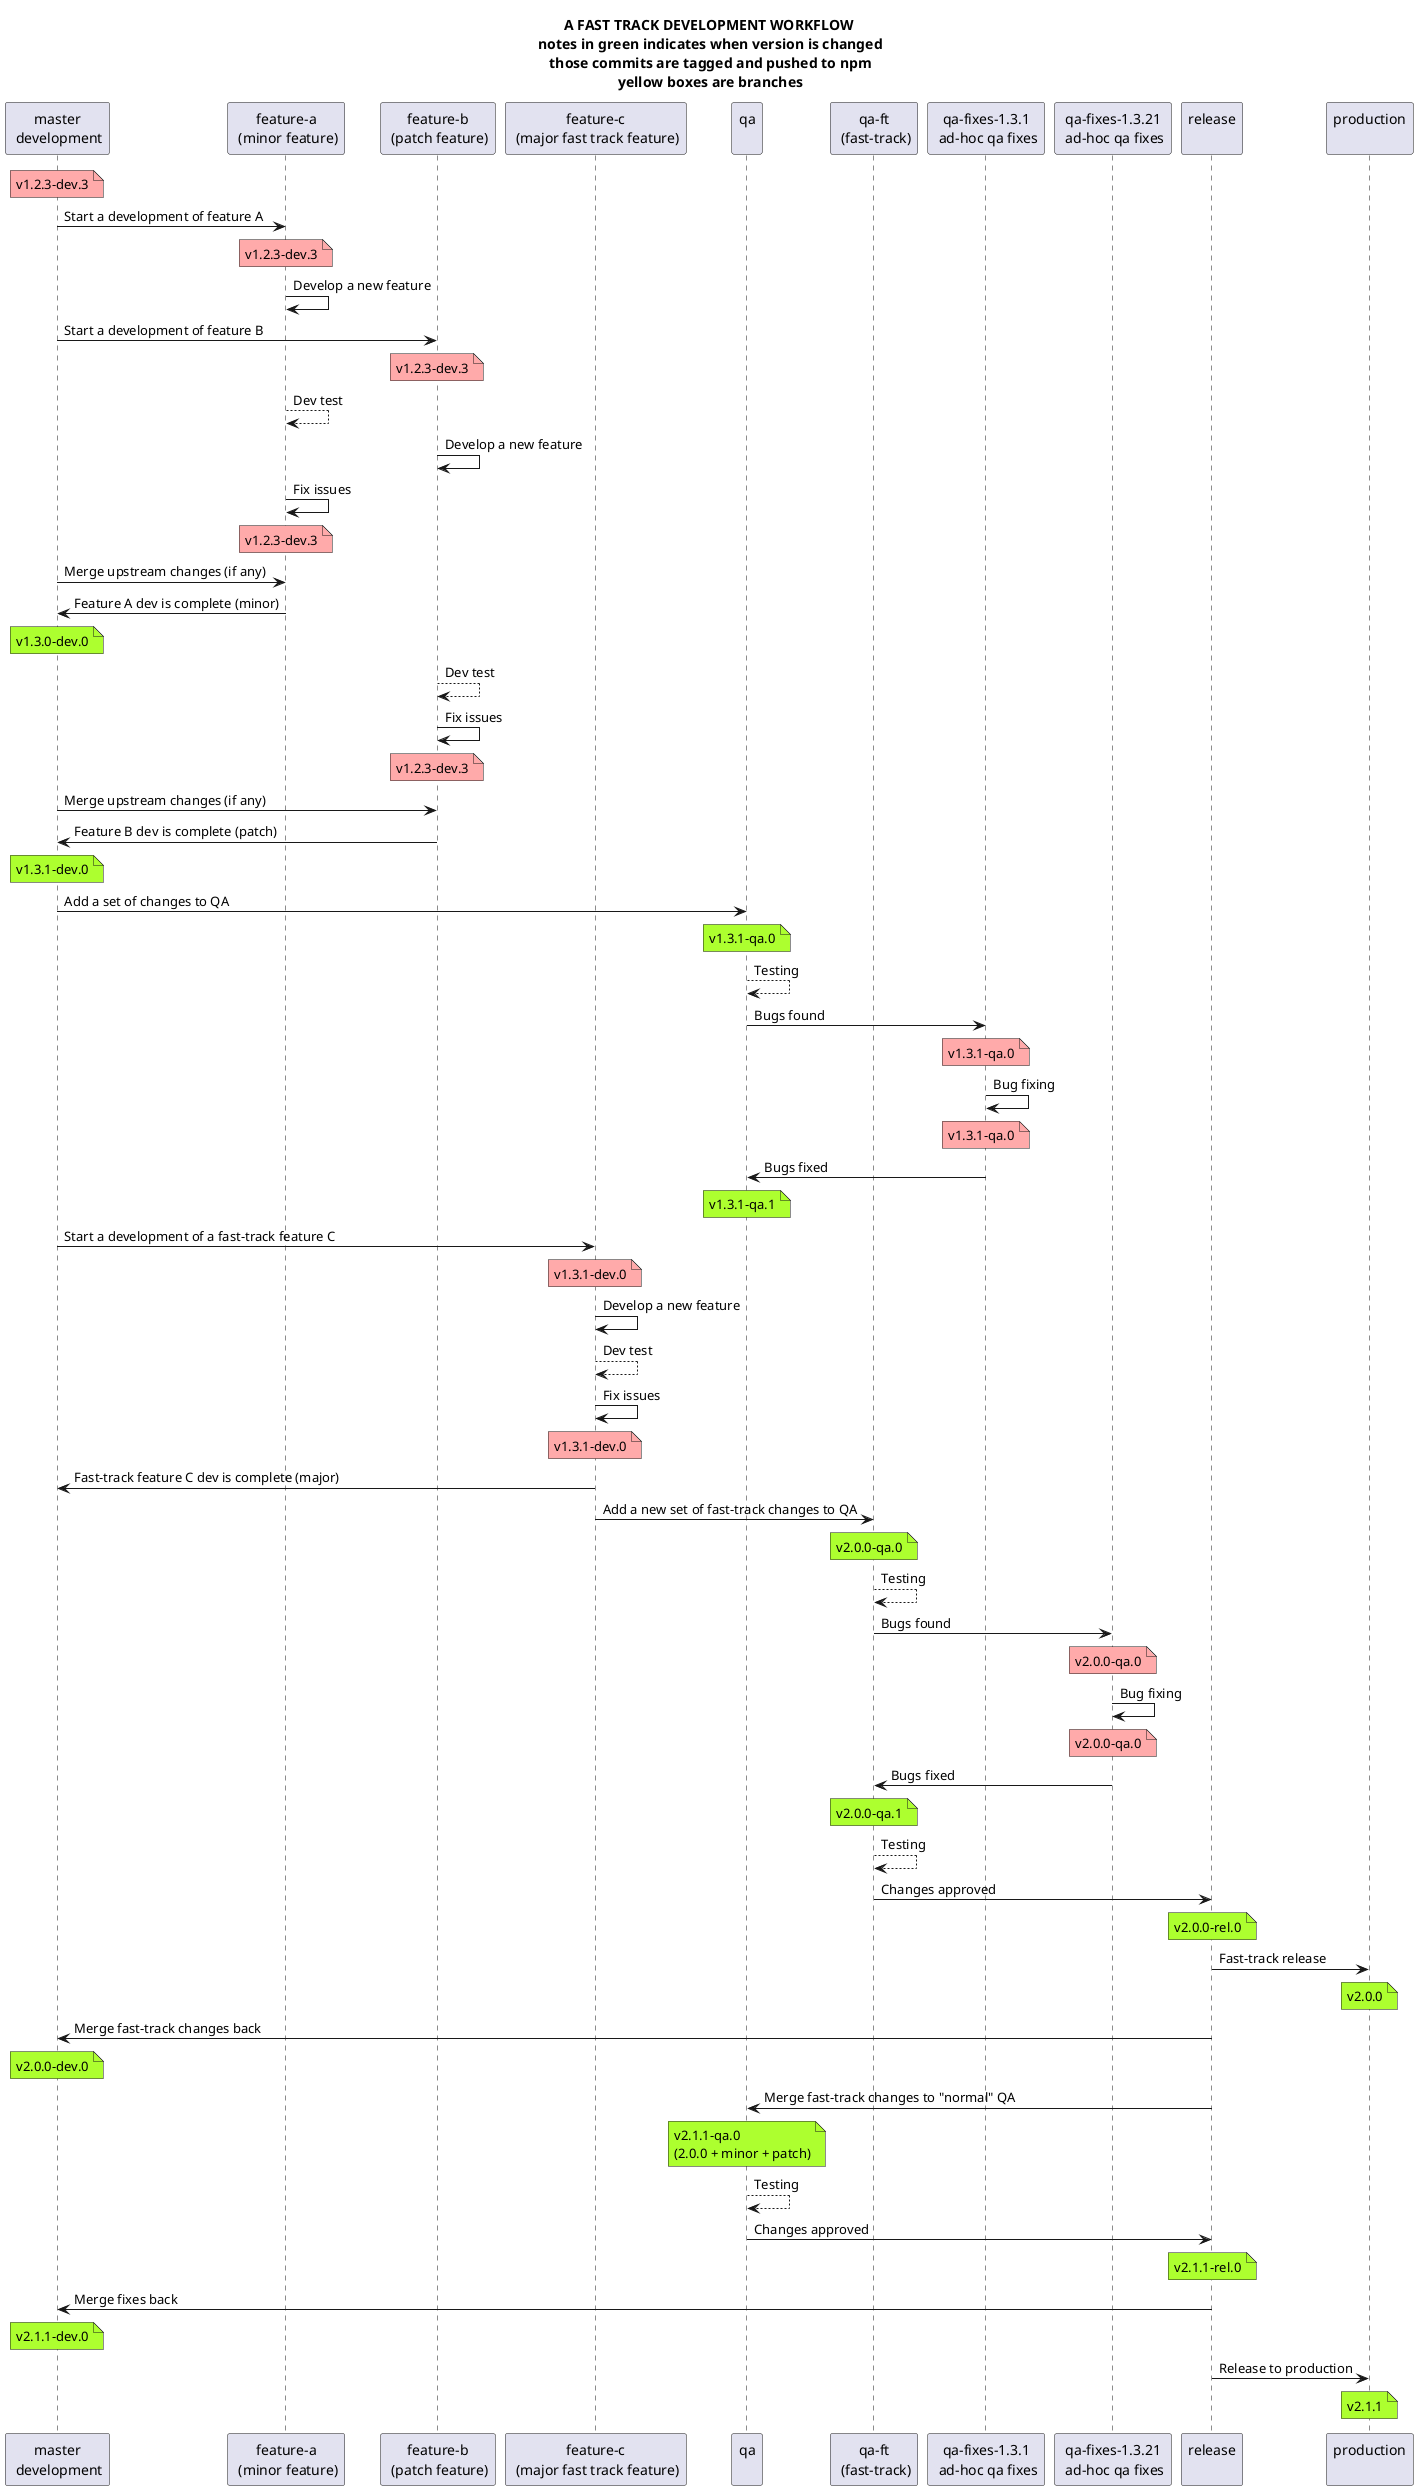 @startuml
title A FAST TRACK DEVELOPMENT WORKFLOW\n notes in green indicates when version is changed\n those commits are tagged and pushed to npm\n yellow boxes are branches
participant "master\n development" as mst
participant "feature-a\n (minor feature)" as f1
participant "feature-b\n (patch feature)" as f2
participant "feature-c\n (major fast track feature)" as f3
participant "qa\n" as qa
participant "qa-ft\n (fast-track)" as qaft
participant "qa-fixes-1.3.1\n ad-hoc qa fixes" as qafix
participant "qa-fixes-1.3.21\n ad-hoc qa fixes" as qafix2
participant "release\n" as rel
participant "production\n" as prod

note over mst #FFAAAA: v1.2.3-dev.3
mst -> f1: Start a development of feature A
note over f1 #FFAAAA: v1.2.3-dev.3
f1 -> f1: Develop a new feature
mst -> f2: Start a development of feature B
note over f2 #FFAAAA: v1.2.3-dev.3
f1 --> f1: Dev test
f2 -> f2: Develop a new feature
f1 -> f1: Fix issues
note over f1 #FFAAAA: v1.2.3-dev.3
mst -> f1: Merge upstream changes (if any)
f1 -> mst: Feature A dev is complete (minor)
note over mst #GreenYellow: v1.3.0-dev.0

f2 --> f2: Dev test
f2 -> f2: Fix issues
note over f2 #FFAAAA: v1.2.3-dev.3
mst -> f2: Merge upstream changes (if any)
f2 -> mst: Feature B dev is complete (patch)
note over mst #GreenYellow: v1.3.1-dev.0

mst -> qa: Add a set of changes to QA
note over qa #GreenYellow: v1.3.1-qa.0
qa --> qa: Testing
qa -> qafix: Bugs found
note over qafix #FFAAAA: v1.3.1-qa.0
qafix -> qafix: Bug fixing
note over qafix #FFAAAA: v1.3.1-qa.0
qafix -> qa: Bugs fixed
note over qa #GreenYellow: v1.3.1-qa.1

mst -> f3: Start a development of a fast-track feature C
note over f3 #FFAAAA: v1.3.1-dev.0
f3 -> f3: Develop a new feature
f3 --> f3: Dev test
f3 -> f3: Fix issues
note over f3 #FFAAAA: v1.3.1-dev.0
f3 -> mst: Fast-track feature C dev is complete (major)

f3 -> qaft: Add a new set of fast-track changes to QA
note over qaft #GreenYellow: v2.0.0-qa.0
qaft --> qaft: Testing
qaft -> qafix2: Bugs found
note over qafix2 #FFAAAA: v2.0.0-qa.0
qafix2 -> qafix2: Bug fixing
note over qafix2 #FFAAAA: v2.0.0-qa.0
qafix2 -> qaft: Bugs fixed
note over qaft #GreenYellow: v2.0.0-qa.1
qaft --> qaft: Testing
qaft -> rel: Changes approved
note over rel #GreenYellow: v2.0.0-rel.0
rel -> prod: Fast-track release
note over prod #GreenYellow: v2.0.0

rel -> mst: Merge fast-track changes back
note over mst #GreenYellow: v2.0.0-dev.0
rel -> qa: Merge fast-track changes to "normal" QA
note over qa #GreenYellow: v2.1.1-qa.0\n(2.0.0 + minor + patch)

qa --> qa: Testing
qa -> rel: Changes approved
note over rel #GreenYellow: v2.1.1-rel.0
rel -> mst: Merge fixes back
note over mst #GreenYellow: v2.1.1-dev.0

rel -> prod: Release to production
note over prod #GreenYellow: v2.1.1
@enduml
